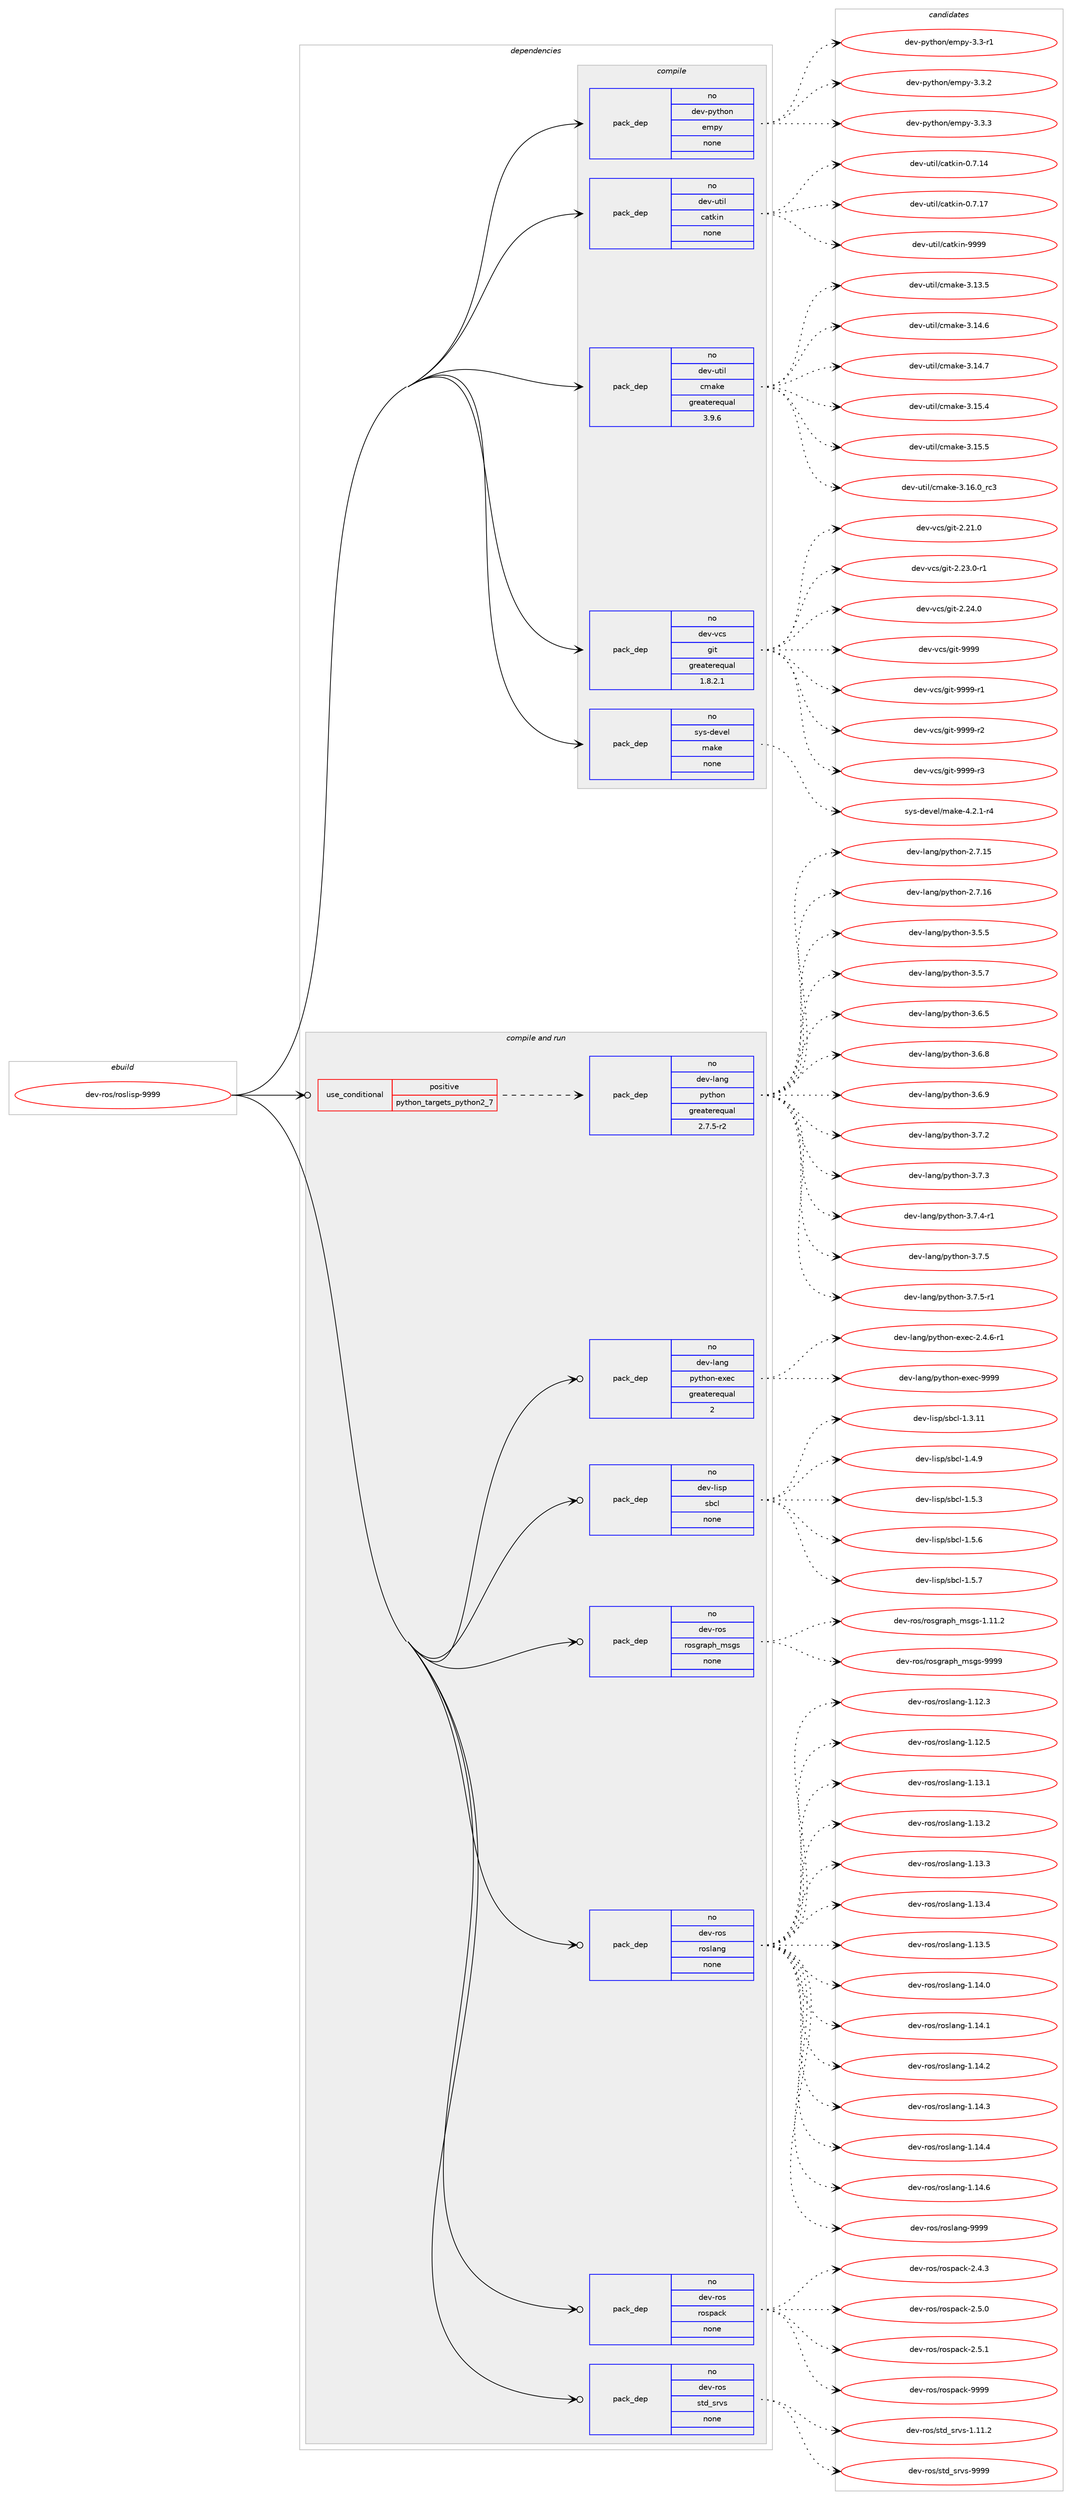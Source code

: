 digraph prolog {

# *************
# Graph options
# *************

newrank=true;
concentrate=true;
compound=true;
graph [rankdir=LR,fontname=Helvetica,fontsize=10,ranksep=1.5];#, ranksep=2.5, nodesep=0.2];
edge  [arrowhead=vee];
node  [fontname=Helvetica,fontsize=10];

# **********
# The ebuild
# **********

subgraph cluster_leftcol {
color=gray;
rank=same;
label=<<i>ebuild</i>>;
id [label="dev-ros/roslisp-9999", color=red, width=4, href="../dev-ros/roslisp-9999.svg"];
}

# ****************
# The dependencies
# ****************

subgraph cluster_midcol {
color=gray;
label=<<i>dependencies</i>>;
subgraph cluster_compile {
fillcolor="#eeeeee";
style=filled;
label=<<i>compile</i>>;
subgraph pack495306 {
dependency661949 [label=<<TABLE BORDER="0" CELLBORDER="1" CELLSPACING="0" CELLPADDING="4" WIDTH="220"><TR><TD ROWSPAN="6" CELLPADDING="30">pack_dep</TD></TR><TR><TD WIDTH="110">no</TD></TR><TR><TD>dev-python</TD></TR><TR><TD>empy</TD></TR><TR><TD>none</TD></TR><TR><TD></TD></TR></TABLE>>, shape=none, color=blue];
}
id:e -> dependency661949:w [weight=20,style="solid",arrowhead="vee"];
subgraph pack495307 {
dependency661950 [label=<<TABLE BORDER="0" CELLBORDER="1" CELLSPACING="0" CELLPADDING="4" WIDTH="220"><TR><TD ROWSPAN="6" CELLPADDING="30">pack_dep</TD></TR><TR><TD WIDTH="110">no</TD></TR><TR><TD>dev-util</TD></TR><TR><TD>catkin</TD></TR><TR><TD>none</TD></TR><TR><TD></TD></TR></TABLE>>, shape=none, color=blue];
}
id:e -> dependency661950:w [weight=20,style="solid",arrowhead="vee"];
subgraph pack495308 {
dependency661951 [label=<<TABLE BORDER="0" CELLBORDER="1" CELLSPACING="0" CELLPADDING="4" WIDTH="220"><TR><TD ROWSPAN="6" CELLPADDING="30">pack_dep</TD></TR><TR><TD WIDTH="110">no</TD></TR><TR><TD>dev-util</TD></TR><TR><TD>cmake</TD></TR><TR><TD>greaterequal</TD></TR><TR><TD>3.9.6</TD></TR></TABLE>>, shape=none, color=blue];
}
id:e -> dependency661951:w [weight=20,style="solid",arrowhead="vee"];
subgraph pack495309 {
dependency661952 [label=<<TABLE BORDER="0" CELLBORDER="1" CELLSPACING="0" CELLPADDING="4" WIDTH="220"><TR><TD ROWSPAN="6" CELLPADDING="30">pack_dep</TD></TR><TR><TD WIDTH="110">no</TD></TR><TR><TD>dev-vcs</TD></TR><TR><TD>git</TD></TR><TR><TD>greaterequal</TD></TR><TR><TD>1.8.2.1</TD></TR></TABLE>>, shape=none, color=blue];
}
id:e -> dependency661952:w [weight=20,style="solid",arrowhead="vee"];
subgraph pack495310 {
dependency661953 [label=<<TABLE BORDER="0" CELLBORDER="1" CELLSPACING="0" CELLPADDING="4" WIDTH="220"><TR><TD ROWSPAN="6" CELLPADDING="30">pack_dep</TD></TR><TR><TD WIDTH="110">no</TD></TR><TR><TD>sys-devel</TD></TR><TR><TD>make</TD></TR><TR><TD>none</TD></TR><TR><TD></TD></TR></TABLE>>, shape=none, color=blue];
}
id:e -> dependency661953:w [weight=20,style="solid",arrowhead="vee"];
}
subgraph cluster_compileandrun {
fillcolor="#eeeeee";
style=filled;
label=<<i>compile and run</i>>;
subgraph cond154737 {
dependency661954 [label=<<TABLE BORDER="0" CELLBORDER="1" CELLSPACING="0" CELLPADDING="4"><TR><TD ROWSPAN="3" CELLPADDING="10">use_conditional</TD></TR><TR><TD>positive</TD></TR><TR><TD>python_targets_python2_7</TD></TR></TABLE>>, shape=none, color=red];
subgraph pack495311 {
dependency661955 [label=<<TABLE BORDER="0" CELLBORDER="1" CELLSPACING="0" CELLPADDING="4" WIDTH="220"><TR><TD ROWSPAN="6" CELLPADDING="30">pack_dep</TD></TR><TR><TD WIDTH="110">no</TD></TR><TR><TD>dev-lang</TD></TR><TR><TD>python</TD></TR><TR><TD>greaterequal</TD></TR><TR><TD>2.7.5-r2</TD></TR></TABLE>>, shape=none, color=blue];
}
dependency661954:e -> dependency661955:w [weight=20,style="dashed",arrowhead="vee"];
}
id:e -> dependency661954:w [weight=20,style="solid",arrowhead="odotvee"];
subgraph pack495312 {
dependency661956 [label=<<TABLE BORDER="0" CELLBORDER="1" CELLSPACING="0" CELLPADDING="4" WIDTH="220"><TR><TD ROWSPAN="6" CELLPADDING="30">pack_dep</TD></TR><TR><TD WIDTH="110">no</TD></TR><TR><TD>dev-lang</TD></TR><TR><TD>python-exec</TD></TR><TR><TD>greaterequal</TD></TR><TR><TD>2</TD></TR></TABLE>>, shape=none, color=blue];
}
id:e -> dependency661956:w [weight=20,style="solid",arrowhead="odotvee"];
subgraph pack495313 {
dependency661957 [label=<<TABLE BORDER="0" CELLBORDER="1" CELLSPACING="0" CELLPADDING="4" WIDTH="220"><TR><TD ROWSPAN="6" CELLPADDING="30">pack_dep</TD></TR><TR><TD WIDTH="110">no</TD></TR><TR><TD>dev-lisp</TD></TR><TR><TD>sbcl</TD></TR><TR><TD>none</TD></TR><TR><TD></TD></TR></TABLE>>, shape=none, color=blue];
}
id:e -> dependency661957:w [weight=20,style="solid",arrowhead="odotvee"];
subgraph pack495314 {
dependency661958 [label=<<TABLE BORDER="0" CELLBORDER="1" CELLSPACING="0" CELLPADDING="4" WIDTH="220"><TR><TD ROWSPAN="6" CELLPADDING="30">pack_dep</TD></TR><TR><TD WIDTH="110">no</TD></TR><TR><TD>dev-ros</TD></TR><TR><TD>rosgraph_msgs</TD></TR><TR><TD>none</TD></TR><TR><TD></TD></TR></TABLE>>, shape=none, color=blue];
}
id:e -> dependency661958:w [weight=20,style="solid",arrowhead="odotvee"];
subgraph pack495315 {
dependency661959 [label=<<TABLE BORDER="0" CELLBORDER="1" CELLSPACING="0" CELLPADDING="4" WIDTH="220"><TR><TD ROWSPAN="6" CELLPADDING="30">pack_dep</TD></TR><TR><TD WIDTH="110">no</TD></TR><TR><TD>dev-ros</TD></TR><TR><TD>roslang</TD></TR><TR><TD>none</TD></TR><TR><TD></TD></TR></TABLE>>, shape=none, color=blue];
}
id:e -> dependency661959:w [weight=20,style="solid",arrowhead="odotvee"];
subgraph pack495316 {
dependency661960 [label=<<TABLE BORDER="0" CELLBORDER="1" CELLSPACING="0" CELLPADDING="4" WIDTH="220"><TR><TD ROWSPAN="6" CELLPADDING="30">pack_dep</TD></TR><TR><TD WIDTH="110">no</TD></TR><TR><TD>dev-ros</TD></TR><TR><TD>rospack</TD></TR><TR><TD>none</TD></TR><TR><TD></TD></TR></TABLE>>, shape=none, color=blue];
}
id:e -> dependency661960:w [weight=20,style="solid",arrowhead="odotvee"];
subgraph pack495317 {
dependency661961 [label=<<TABLE BORDER="0" CELLBORDER="1" CELLSPACING="0" CELLPADDING="4" WIDTH="220"><TR><TD ROWSPAN="6" CELLPADDING="30">pack_dep</TD></TR><TR><TD WIDTH="110">no</TD></TR><TR><TD>dev-ros</TD></TR><TR><TD>std_srvs</TD></TR><TR><TD>none</TD></TR><TR><TD></TD></TR></TABLE>>, shape=none, color=blue];
}
id:e -> dependency661961:w [weight=20,style="solid",arrowhead="odotvee"];
}
subgraph cluster_run {
fillcolor="#eeeeee";
style=filled;
label=<<i>run</i>>;
}
}

# **************
# The candidates
# **************

subgraph cluster_choices {
rank=same;
color=gray;
label=<<i>candidates</i>>;

subgraph choice495306 {
color=black;
nodesep=1;
choice1001011184511212111610411111047101109112121455146514511449 [label="dev-python/empy-3.3-r1", color=red, width=4,href="../dev-python/empy-3.3-r1.svg"];
choice1001011184511212111610411111047101109112121455146514650 [label="dev-python/empy-3.3.2", color=red, width=4,href="../dev-python/empy-3.3.2.svg"];
choice1001011184511212111610411111047101109112121455146514651 [label="dev-python/empy-3.3.3", color=red, width=4,href="../dev-python/empy-3.3.3.svg"];
dependency661949:e -> choice1001011184511212111610411111047101109112121455146514511449:w [style=dotted,weight="100"];
dependency661949:e -> choice1001011184511212111610411111047101109112121455146514650:w [style=dotted,weight="100"];
dependency661949:e -> choice1001011184511212111610411111047101109112121455146514651:w [style=dotted,weight="100"];
}
subgraph choice495307 {
color=black;
nodesep=1;
choice1001011184511711610510847999711610710511045484655464952 [label="dev-util/catkin-0.7.14", color=red, width=4,href="../dev-util/catkin-0.7.14.svg"];
choice1001011184511711610510847999711610710511045484655464955 [label="dev-util/catkin-0.7.17", color=red, width=4,href="../dev-util/catkin-0.7.17.svg"];
choice100101118451171161051084799971161071051104557575757 [label="dev-util/catkin-9999", color=red, width=4,href="../dev-util/catkin-9999.svg"];
dependency661950:e -> choice1001011184511711610510847999711610710511045484655464952:w [style=dotted,weight="100"];
dependency661950:e -> choice1001011184511711610510847999711610710511045484655464955:w [style=dotted,weight="100"];
dependency661950:e -> choice100101118451171161051084799971161071051104557575757:w [style=dotted,weight="100"];
}
subgraph choice495308 {
color=black;
nodesep=1;
choice1001011184511711610510847991099710710145514649514653 [label="dev-util/cmake-3.13.5", color=red, width=4,href="../dev-util/cmake-3.13.5.svg"];
choice1001011184511711610510847991099710710145514649524654 [label="dev-util/cmake-3.14.6", color=red, width=4,href="../dev-util/cmake-3.14.6.svg"];
choice1001011184511711610510847991099710710145514649524655 [label="dev-util/cmake-3.14.7", color=red, width=4,href="../dev-util/cmake-3.14.7.svg"];
choice1001011184511711610510847991099710710145514649534652 [label="dev-util/cmake-3.15.4", color=red, width=4,href="../dev-util/cmake-3.15.4.svg"];
choice1001011184511711610510847991099710710145514649534653 [label="dev-util/cmake-3.15.5", color=red, width=4,href="../dev-util/cmake-3.15.5.svg"];
choice1001011184511711610510847991099710710145514649544648951149951 [label="dev-util/cmake-3.16.0_rc3", color=red, width=4,href="../dev-util/cmake-3.16.0_rc3.svg"];
dependency661951:e -> choice1001011184511711610510847991099710710145514649514653:w [style=dotted,weight="100"];
dependency661951:e -> choice1001011184511711610510847991099710710145514649524654:w [style=dotted,weight="100"];
dependency661951:e -> choice1001011184511711610510847991099710710145514649524655:w [style=dotted,weight="100"];
dependency661951:e -> choice1001011184511711610510847991099710710145514649534652:w [style=dotted,weight="100"];
dependency661951:e -> choice1001011184511711610510847991099710710145514649534653:w [style=dotted,weight="100"];
dependency661951:e -> choice1001011184511711610510847991099710710145514649544648951149951:w [style=dotted,weight="100"];
}
subgraph choice495309 {
color=black;
nodesep=1;
choice10010111845118991154710310511645504650494648 [label="dev-vcs/git-2.21.0", color=red, width=4,href="../dev-vcs/git-2.21.0.svg"];
choice100101118451189911547103105116455046505146484511449 [label="dev-vcs/git-2.23.0-r1", color=red, width=4,href="../dev-vcs/git-2.23.0-r1.svg"];
choice10010111845118991154710310511645504650524648 [label="dev-vcs/git-2.24.0", color=red, width=4,href="../dev-vcs/git-2.24.0.svg"];
choice1001011184511899115471031051164557575757 [label="dev-vcs/git-9999", color=red, width=4,href="../dev-vcs/git-9999.svg"];
choice10010111845118991154710310511645575757574511449 [label="dev-vcs/git-9999-r1", color=red, width=4,href="../dev-vcs/git-9999-r1.svg"];
choice10010111845118991154710310511645575757574511450 [label="dev-vcs/git-9999-r2", color=red, width=4,href="../dev-vcs/git-9999-r2.svg"];
choice10010111845118991154710310511645575757574511451 [label="dev-vcs/git-9999-r3", color=red, width=4,href="../dev-vcs/git-9999-r3.svg"];
dependency661952:e -> choice10010111845118991154710310511645504650494648:w [style=dotted,weight="100"];
dependency661952:e -> choice100101118451189911547103105116455046505146484511449:w [style=dotted,weight="100"];
dependency661952:e -> choice10010111845118991154710310511645504650524648:w [style=dotted,weight="100"];
dependency661952:e -> choice1001011184511899115471031051164557575757:w [style=dotted,weight="100"];
dependency661952:e -> choice10010111845118991154710310511645575757574511449:w [style=dotted,weight="100"];
dependency661952:e -> choice10010111845118991154710310511645575757574511450:w [style=dotted,weight="100"];
dependency661952:e -> choice10010111845118991154710310511645575757574511451:w [style=dotted,weight="100"];
}
subgraph choice495310 {
color=black;
nodesep=1;
choice1151211154510010111810110847109971071014552465046494511452 [label="sys-devel/make-4.2.1-r4", color=red, width=4,href="../sys-devel/make-4.2.1-r4.svg"];
dependency661953:e -> choice1151211154510010111810110847109971071014552465046494511452:w [style=dotted,weight="100"];
}
subgraph choice495311 {
color=black;
nodesep=1;
choice10010111845108971101034711212111610411111045504655464953 [label="dev-lang/python-2.7.15", color=red, width=4,href="../dev-lang/python-2.7.15.svg"];
choice10010111845108971101034711212111610411111045504655464954 [label="dev-lang/python-2.7.16", color=red, width=4,href="../dev-lang/python-2.7.16.svg"];
choice100101118451089711010347112121116104111110455146534653 [label="dev-lang/python-3.5.5", color=red, width=4,href="../dev-lang/python-3.5.5.svg"];
choice100101118451089711010347112121116104111110455146534655 [label="dev-lang/python-3.5.7", color=red, width=4,href="../dev-lang/python-3.5.7.svg"];
choice100101118451089711010347112121116104111110455146544653 [label="dev-lang/python-3.6.5", color=red, width=4,href="../dev-lang/python-3.6.5.svg"];
choice100101118451089711010347112121116104111110455146544656 [label="dev-lang/python-3.6.8", color=red, width=4,href="../dev-lang/python-3.6.8.svg"];
choice100101118451089711010347112121116104111110455146544657 [label="dev-lang/python-3.6.9", color=red, width=4,href="../dev-lang/python-3.6.9.svg"];
choice100101118451089711010347112121116104111110455146554650 [label="dev-lang/python-3.7.2", color=red, width=4,href="../dev-lang/python-3.7.2.svg"];
choice100101118451089711010347112121116104111110455146554651 [label="dev-lang/python-3.7.3", color=red, width=4,href="../dev-lang/python-3.7.3.svg"];
choice1001011184510897110103471121211161041111104551465546524511449 [label="dev-lang/python-3.7.4-r1", color=red, width=4,href="../dev-lang/python-3.7.4-r1.svg"];
choice100101118451089711010347112121116104111110455146554653 [label="dev-lang/python-3.7.5", color=red, width=4,href="../dev-lang/python-3.7.5.svg"];
choice1001011184510897110103471121211161041111104551465546534511449 [label="dev-lang/python-3.7.5-r1", color=red, width=4,href="../dev-lang/python-3.7.5-r1.svg"];
dependency661955:e -> choice10010111845108971101034711212111610411111045504655464953:w [style=dotted,weight="100"];
dependency661955:e -> choice10010111845108971101034711212111610411111045504655464954:w [style=dotted,weight="100"];
dependency661955:e -> choice100101118451089711010347112121116104111110455146534653:w [style=dotted,weight="100"];
dependency661955:e -> choice100101118451089711010347112121116104111110455146534655:w [style=dotted,weight="100"];
dependency661955:e -> choice100101118451089711010347112121116104111110455146544653:w [style=dotted,weight="100"];
dependency661955:e -> choice100101118451089711010347112121116104111110455146544656:w [style=dotted,weight="100"];
dependency661955:e -> choice100101118451089711010347112121116104111110455146544657:w [style=dotted,weight="100"];
dependency661955:e -> choice100101118451089711010347112121116104111110455146554650:w [style=dotted,weight="100"];
dependency661955:e -> choice100101118451089711010347112121116104111110455146554651:w [style=dotted,weight="100"];
dependency661955:e -> choice1001011184510897110103471121211161041111104551465546524511449:w [style=dotted,weight="100"];
dependency661955:e -> choice100101118451089711010347112121116104111110455146554653:w [style=dotted,weight="100"];
dependency661955:e -> choice1001011184510897110103471121211161041111104551465546534511449:w [style=dotted,weight="100"];
}
subgraph choice495312 {
color=black;
nodesep=1;
choice10010111845108971101034711212111610411111045101120101994550465246544511449 [label="dev-lang/python-exec-2.4.6-r1", color=red, width=4,href="../dev-lang/python-exec-2.4.6-r1.svg"];
choice10010111845108971101034711212111610411111045101120101994557575757 [label="dev-lang/python-exec-9999", color=red, width=4,href="../dev-lang/python-exec-9999.svg"];
dependency661956:e -> choice10010111845108971101034711212111610411111045101120101994550465246544511449:w [style=dotted,weight="100"];
dependency661956:e -> choice10010111845108971101034711212111610411111045101120101994557575757:w [style=dotted,weight="100"];
}
subgraph choice495313 {
color=black;
nodesep=1;
choice1001011184510810511511247115989910845494651464949 [label="dev-lisp/sbcl-1.3.11", color=red, width=4,href="../dev-lisp/sbcl-1.3.11.svg"];
choice10010111845108105115112471159899108454946524657 [label="dev-lisp/sbcl-1.4.9", color=red, width=4,href="../dev-lisp/sbcl-1.4.9.svg"];
choice10010111845108105115112471159899108454946534651 [label="dev-lisp/sbcl-1.5.3", color=red, width=4,href="../dev-lisp/sbcl-1.5.3.svg"];
choice10010111845108105115112471159899108454946534654 [label="dev-lisp/sbcl-1.5.6", color=red, width=4,href="../dev-lisp/sbcl-1.5.6.svg"];
choice10010111845108105115112471159899108454946534655 [label="dev-lisp/sbcl-1.5.7", color=red, width=4,href="../dev-lisp/sbcl-1.5.7.svg"];
dependency661957:e -> choice1001011184510810511511247115989910845494651464949:w [style=dotted,weight="100"];
dependency661957:e -> choice10010111845108105115112471159899108454946524657:w [style=dotted,weight="100"];
dependency661957:e -> choice10010111845108105115112471159899108454946534651:w [style=dotted,weight="100"];
dependency661957:e -> choice10010111845108105115112471159899108454946534654:w [style=dotted,weight="100"];
dependency661957:e -> choice10010111845108105115112471159899108454946534655:w [style=dotted,weight="100"];
}
subgraph choice495314 {
color=black;
nodesep=1;
choice1001011184511411111547114111115103114971121049510911510311545494649494650 [label="dev-ros/rosgraph_msgs-1.11.2", color=red, width=4,href="../dev-ros/rosgraph_msgs-1.11.2.svg"];
choice100101118451141111154711411111510311497112104951091151031154557575757 [label="dev-ros/rosgraph_msgs-9999", color=red, width=4,href="../dev-ros/rosgraph_msgs-9999.svg"];
dependency661958:e -> choice1001011184511411111547114111115103114971121049510911510311545494649494650:w [style=dotted,weight="100"];
dependency661958:e -> choice100101118451141111154711411111510311497112104951091151031154557575757:w [style=dotted,weight="100"];
}
subgraph choice495315 {
color=black;
nodesep=1;
choice10010111845114111115471141111151089711010345494649504651 [label="dev-ros/roslang-1.12.3", color=red, width=4,href="../dev-ros/roslang-1.12.3.svg"];
choice10010111845114111115471141111151089711010345494649504653 [label="dev-ros/roslang-1.12.5", color=red, width=4,href="../dev-ros/roslang-1.12.5.svg"];
choice10010111845114111115471141111151089711010345494649514649 [label="dev-ros/roslang-1.13.1", color=red, width=4,href="../dev-ros/roslang-1.13.1.svg"];
choice10010111845114111115471141111151089711010345494649514650 [label="dev-ros/roslang-1.13.2", color=red, width=4,href="../dev-ros/roslang-1.13.2.svg"];
choice10010111845114111115471141111151089711010345494649514651 [label="dev-ros/roslang-1.13.3", color=red, width=4,href="../dev-ros/roslang-1.13.3.svg"];
choice10010111845114111115471141111151089711010345494649514652 [label="dev-ros/roslang-1.13.4", color=red, width=4,href="../dev-ros/roslang-1.13.4.svg"];
choice10010111845114111115471141111151089711010345494649514653 [label="dev-ros/roslang-1.13.5", color=red, width=4,href="../dev-ros/roslang-1.13.5.svg"];
choice10010111845114111115471141111151089711010345494649524648 [label="dev-ros/roslang-1.14.0", color=red, width=4,href="../dev-ros/roslang-1.14.0.svg"];
choice10010111845114111115471141111151089711010345494649524649 [label="dev-ros/roslang-1.14.1", color=red, width=4,href="../dev-ros/roslang-1.14.1.svg"];
choice10010111845114111115471141111151089711010345494649524650 [label="dev-ros/roslang-1.14.2", color=red, width=4,href="../dev-ros/roslang-1.14.2.svg"];
choice10010111845114111115471141111151089711010345494649524651 [label="dev-ros/roslang-1.14.3", color=red, width=4,href="../dev-ros/roslang-1.14.3.svg"];
choice10010111845114111115471141111151089711010345494649524652 [label="dev-ros/roslang-1.14.4", color=red, width=4,href="../dev-ros/roslang-1.14.4.svg"];
choice10010111845114111115471141111151089711010345494649524654 [label="dev-ros/roslang-1.14.6", color=red, width=4,href="../dev-ros/roslang-1.14.6.svg"];
choice1001011184511411111547114111115108971101034557575757 [label="dev-ros/roslang-9999", color=red, width=4,href="../dev-ros/roslang-9999.svg"];
dependency661959:e -> choice10010111845114111115471141111151089711010345494649504651:w [style=dotted,weight="100"];
dependency661959:e -> choice10010111845114111115471141111151089711010345494649504653:w [style=dotted,weight="100"];
dependency661959:e -> choice10010111845114111115471141111151089711010345494649514649:w [style=dotted,weight="100"];
dependency661959:e -> choice10010111845114111115471141111151089711010345494649514650:w [style=dotted,weight="100"];
dependency661959:e -> choice10010111845114111115471141111151089711010345494649514651:w [style=dotted,weight="100"];
dependency661959:e -> choice10010111845114111115471141111151089711010345494649514652:w [style=dotted,weight="100"];
dependency661959:e -> choice10010111845114111115471141111151089711010345494649514653:w [style=dotted,weight="100"];
dependency661959:e -> choice10010111845114111115471141111151089711010345494649524648:w [style=dotted,weight="100"];
dependency661959:e -> choice10010111845114111115471141111151089711010345494649524649:w [style=dotted,weight="100"];
dependency661959:e -> choice10010111845114111115471141111151089711010345494649524650:w [style=dotted,weight="100"];
dependency661959:e -> choice10010111845114111115471141111151089711010345494649524651:w [style=dotted,weight="100"];
dependency661959:e -> choice10010111845114111115471141111151089711010345494649524652:w [style=dotted,weight="100"];
dependency661959:e -> choice10010111845114111115471141111151089711010345494649524654:w [style=dotted,weight="100"];
dependency661959:e -> choice1001011184511411111547114111115108971101034557575757:w [style=dotted,weight="100"];
}
subgraph choice495316 {
color=black;
nodesep=1;
choice10010111845114111115471141111151129799107455046524651 [label="dev-ros/rospack-2.4.3", color=red, width=4,href="../dev-ros/rospack-2.4.3.svg"];
choice10010111845114111115471141111151129799107455046534648 [label="dev-ros/rospack-2.5.0", color=red, width=4,href="../dev-ros/rospack-2.5.0.svg"];
choice10010111845114111115471141111151129799107455046534649 [label="dev-ros/rospack-2.5.1", color=red, width=4,href="../dev-ros/rospack-2.5.1.svg"];
choice100101118451141111154711411111511297991074557575757 [label="dev-ros/rospack-9999", color=red, width=4,href="../dev-ros/rospack-9999.svg"];
dependency661960:e -> choice10010111845114111115471141111151129799107455046524651:w [style=dotted,weight="100"];
dependency661960:e -> choice10010111845114111115471141111151129799107455046534648:w [style=dotted,weight="100"];
dependency661960:e -> choice10010111845114111115471141111151129799107455046534649:w [style=dotted,weight="100"];
dependency661960:e -> choice100101118451141111154711411111511297991074557575757:w [style=dotted,weight="100"];
}
subgraph choice495317 {
color=black;
nodesep=1;
choice10010111845114111115471151161009511511411811545494649494650 [label="dev-ros/std_srvs-1.11.2", color=red, width=4,href="../dev-ros/std_srvs-1.11.2.svg"];
choice1001011184511411111547115116100951151141181154557575757 [label="dev-ros/std_srvs-9999", color=red, width=4,href="../dev-ros/std_srvs-9999.svg"];
dependency661961:e -> choice10010111845114111115471151161009511511411811545494649494650:w [style=dotted,weight="100"];
dependency661961:e -> choice1001011184511411111547115116100951151141181154557575757:w [style=dotted,weight="100"];
}
}

}
